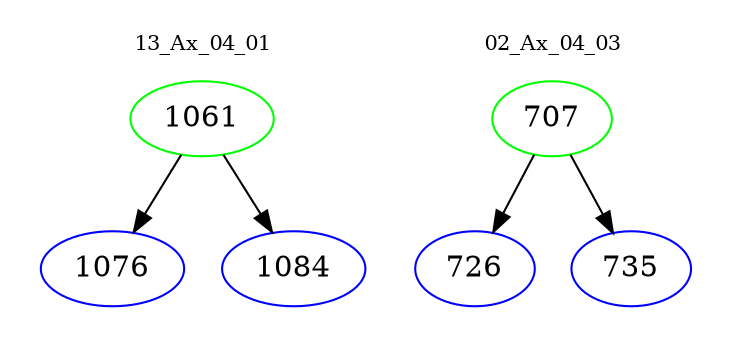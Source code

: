 digraph{
subgraph cluster_0 {
color = white
label = "13_Ax_04_01";
fontsize=10;
T0_1061 [label="1061", color="green"]
T0_1061 -> T0_1076 [color="black"]
T0_1076 [label="1076", color="blue"]
T0_1061 -> T0_1084 [color="black"]
T0_1084 [label="1084", color="blue"]
}
subgraph cluster_1 {
color = white
label = "02_Ax_04_03";
fontsize=10;
T1_707 [label="707", color="green"]
T1_707 -> T1_726 [color="black"]
T1_726 [label="726", color="blue"]
T1_707 -> T1_735 [color="black"]
T1_735 [label="735", color="blue"]
}
}
